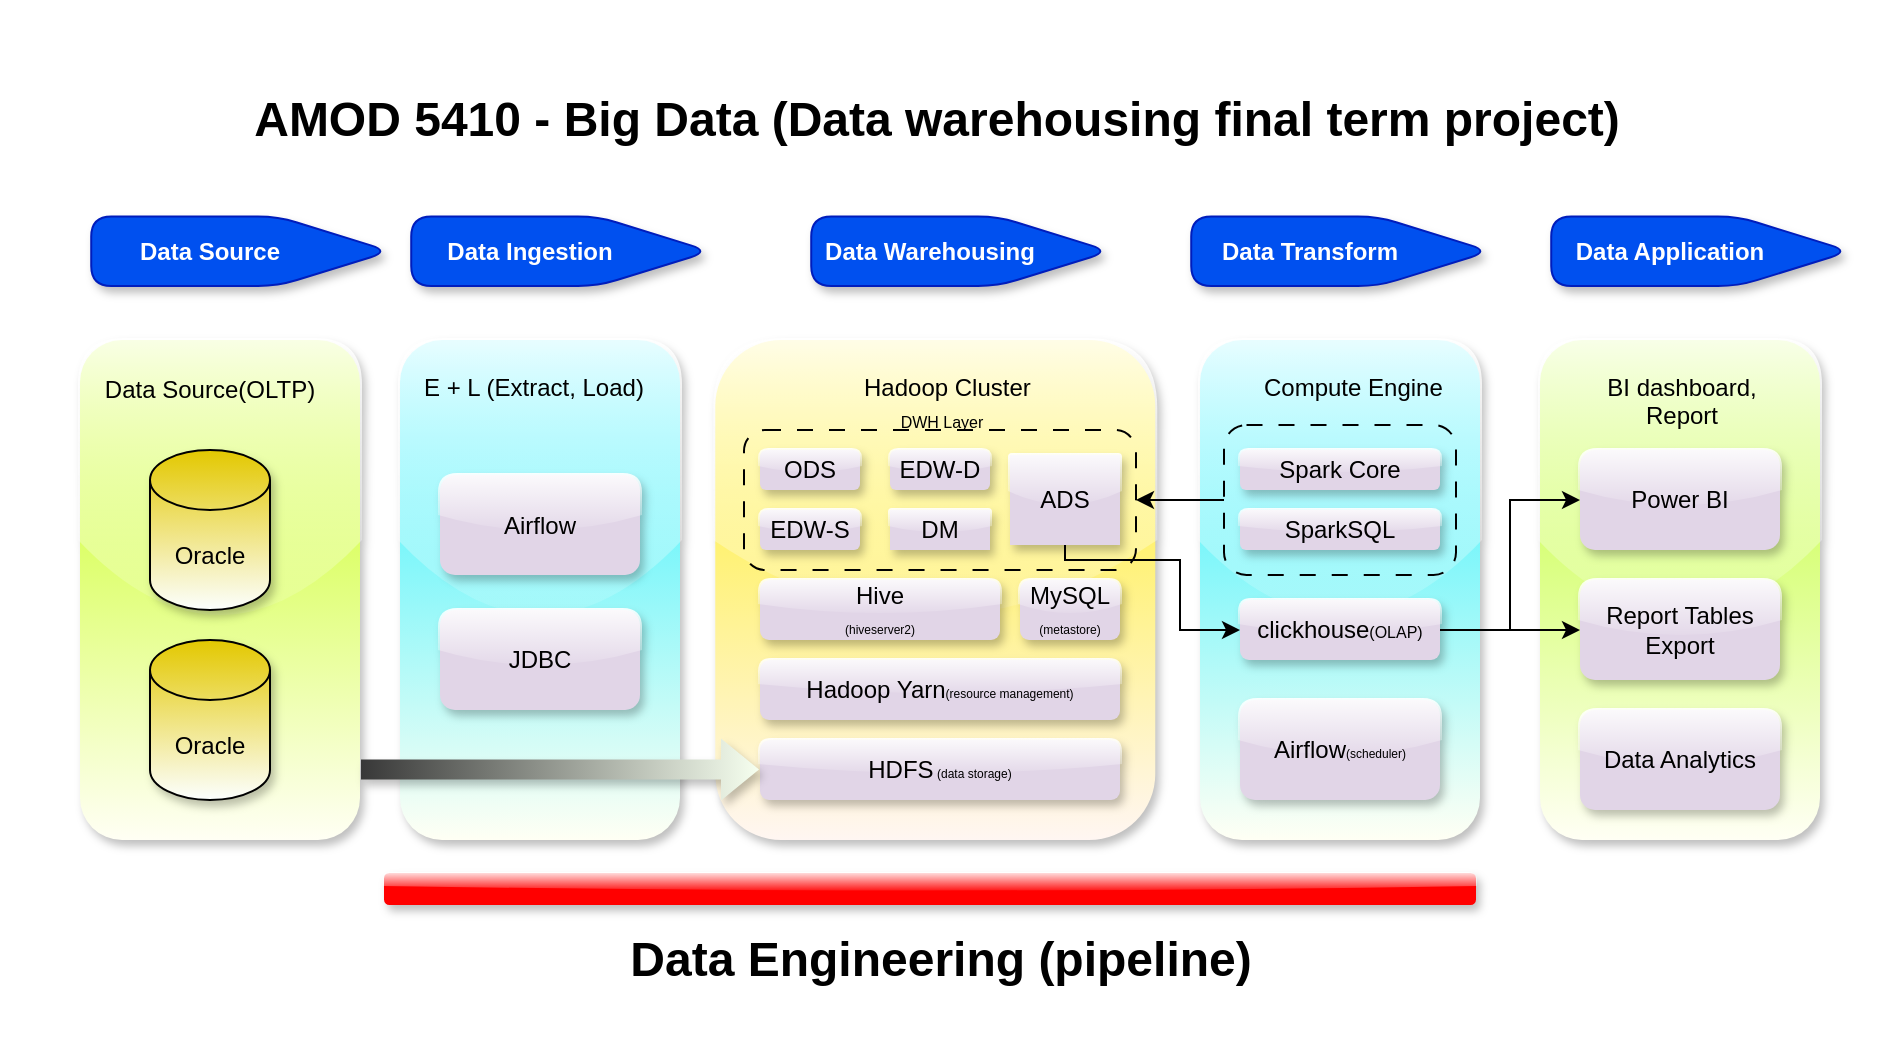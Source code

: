 <mxfile version="26.0.15">
  <diagram name="第 1 页" id="kQbFi5kcWjDEluupTg_s">
    <mxGraphModel dx="1845" dy="1398" grid="1" gridSize="10" guides="1" tooltips="1" connect="1" arrows="1" fold="1" page="1" pageScale="1" pageWidth="827" pageHeight="1169" math="0" shadow="0">
      <root>
        <mxCell id="0" />
        <mxCell id="1" parent="0" />
        <mxCell id="b2PyJBCkOyKso3dR-uSi-53" value="" style="rounded=0;whiteSpace=wrap;html=1;strokeColor=none;" parent="1" vertex="1">
          <mxGeometry x="-20" y="140" width="940" height="520" as="geometry" />
        </mxCell>
        <mxCell id="b2PyJBCkOyKso3dR-uSi-23" value="" style="rounded=1;whiteSpace=wrap;html=1;fillColor=#23F0FF;strokeColor=none;gradientColor=#FFFFF4;strokeWidth=1;shadow=1;glass=1;" parent="1" vertex="1">
          <mxGeometry x="580" y="310" width="140" height="250" as="geometry" />
        </mxCell>
        <mxCell id="b2PyJBCkOyKso3dR-uSi-55" value="" style="rounded=1;whiteSpace=wrap;html=1;fillColor=none;dashed=1;dashPattern=8 8;" parent="1" vertex="1">
          <mxGeometry x="592" y="352.5" width="116" height="75" as="geometry" />
        </mxCell>
        <mxCell id="b2PyJBCkOyKso3dR-uSi-6" value="" style="shape=offPageConnector;whiteSpace=wrap;html=1;rotation=-90;strokeColor=#001DBC;fillColor=#0050ef;shadow=1;rounded=1;fontColor=#ffffff;" parent="1" vertex="1">
          <mxGeometry x="82.93" y="190.97" width="34.71" height="149.35" as="geometry" />
        </mxCell>
        <mxCell id="b2PyJBCkOyKso3dR-uSi-7" value="&lt;font style=&quot;color: rgb(255, 255, 255);&quot;&gt;&lt;b style=&quot;&quot;&gt;Data Source&lt;/b&gt;&lt;/font&gt;" style="text;html=1;align=center;verticalAlign=middle;whiteSpace=wrap;rounded=0;" parent="1" vertex="1">
          <mxGeometry x="30" y="250.65" width="110" height="30" as="geometry" />
        </mxCell>
        <mxCell id="b2PyJBCkOyKso3dR-uSi-8" value="" style="shape=offPageConnector;whiteSpace=wrap;html=1;rotation=-90;strokeColor=#001DBC;fillColor=#0050ef;shadow=1;rounded=1;fontColor=#ffffff;" parent="1" vertex="1">
          <mxGeometry x="242.93" y="190.97" width="34.71" height="149.35" as="geometry" />
        </mxCell>
        <mxCell id="b2PyJBCkOyKso3dR-uSi-9" value="&lt;font style=&quot;color: rgb(255, 255, 255);&quot;&gt;&lt;b style=&quot;&quot;&gt;Data Ingestion&lt;/b&gt;&lt;/font&gt;" style="text;html=1;align=center;verticalAlign=middle;whiteSpace=wrap;rounded=0;" parent="1" vertex="1">
          <mxGeometry x="190" y="250.65" width="110" height="30" as="geometry" />
        </mxCell>
        <mxCell id="b2PyJBCkOyKso3dR-uSi-10" value="" style="shape=offPageConnector;whiteSpace=wrap;html=1;rotation=-90;strokeColor=#001DBC;fillColor=#0050ef;shadow=1;rounded=1;fontColor=#ffffff;" parent="1" vertex="1">
          <mxGeometry x="442.93" y="190.97" width="34.71" height="149.35" as="geometry" />
        </mxCell>
        <mxCell id="b2PyJBCkOyKso3dR-uSi-11" value="&lt;font style=&quot;color: rgb(255, 255, 255);&quot;&gt;&lt;b style=&quot;&quot;&gt;Data Warehousing&lt;/b&gt;&lt;/font&gt;" style="text;html=1;align=center;verticalAlign=middle;whiteSpace=wrap;rounded=0;" parent="1" vertex="1">
          <mxGeometry x="390" y="250.65" width="110" height="30" as="geometry" />
        </mxCell>
        <mxCell id="b2PyJBCkOyKso3dR-uSi-12" value="" style="shape=offPageConnector;whiteSpace=wrap;html=1;rotation=-90;strokeColor=#001DBC;fillColor=#0050ef;shadow=1;rounded=1;fontColor=#ffffff;" parent="1" vertex="1">
          <mxGeometry x="632.93" y="190.98" width="34.71" height="149.35" as="geometry" />
        </mxCell>
        <mxCell id="b2PyJBCkOyKso3dR-uSi-13" value="&lt;font style=&quot;color: rgb(255, 255, 255);&quot;&gt;&lt;b style=&quot;&quot;&gt;Data Transform&lt;/b&gt;&lt;/font&gt;" style="text;html=1;align=center;verticalAlign=middle;whiteSpace=wrap;rounded=0;" parent="1" vertex="1">
          <mxGeometry x="580" y="250.66" width="110" height="30" as="geometry" />
        </mxCell>
        <mxCell id="b2PyJBCkOyKso3dR-uSi-14" value="" style="shape=offPageConnector;whiteSpace=wrap;html=1;rotation=-90;strokeColor=#001DBC;fillColor=#0050ef;shadow=1;rounded=1;fontColor=#ffffff;" parent="1" vertex="1">
          <mxGeometry x="812.93" y="190.98" width="34.71" height="149.35" as="geometry" />
        </mxCell>
        <mxCell id="b2PyJBCkOyKso3dR-uSi-15" value="&lt;font color=&quot;#ffffff&quot;&gt;&lt;b&gt;Data Application&lt;/b&gt;&lt;/font&gt;" style="text;html=1;align=center;verticalAlign=middle;whiteSpace=wrap;rounded=0;" parent="1" vertex="1">
          <mxGeometry x="760" y="250.66" width="110" height="30" as="geometry" />
        </mxCell>
        <mxCell id="b2PyJBCkOyKso3dR-uSi-19" value="" style="rounded=1;whiteSpace=wrap;html=1;fillColor=#C5FF0A;strokeColor=none;gradientColor=#FFFFF4;strokeWidth=1;glass=1;shadow=1;" parent="1" vertex="1">
          <mxGeometry x="20" y="310" width="140" height="250" as="geometry" />
        </mxCell>
        <mxCell id="b2PyJBCkOyKso3dR-uSi-16" value="Oracle" style="shape=cylinder3;whiteSpace=wrap;html=1;boundedLbl=1;backgroundOutline=1;size=15;fillColor=#e3c800;fontColor=#000000;strokeColor=default;shadow=1;gradientColor=#FCFFFE;gradientDirection=south;" parent="1" vertex="1">
          <mxGeometry x="55" y="365" width="60" height="80" as="geometry" />
        </mxCell>
        <mxCell id="b2PyJBCkOyKso3dR-uSi-18" value="Oracle" style="shape=cylinder3;whiteSpace=wrap;html=1;boundedLbl=1;backgroundOutline=1;size=15;fillColor=#e3c800;fontColor=#000000;strokeColor=default;shadow=1;gradientColor=#FCFFFE;gradientDirection=south;" parent="1" vertex="1">
          <mxGeometry x="55" y="460" width="60" height="80" as="geometry" />
        </mxCell>
        <mxCell id="b2PyJBCkOyKso3dR-uSi-20" value="&lt;font style=&quot;color: rgb(0, 0, 0);&quot;&gt;Data Source(OLTP)&lt;/font&gt;" style="text;html=1;align=center;verticalAlign=middle;whiteSpace=wrap;rounded=0;" parent="1" vertex="1">
          <mxGeometry x="30" y="320" width="110" height="30" as="geometry" />
        </mxCell>
        <mxCell id="b2PyJBCkOyKso3dR-uSi-21" value="" style="rounded=1;whiteSpace=wrap;html=1;fillColor=#23F0FF;strokeColor=none;gradientColor=#FFFFF4;strokeWidth=1;glass=1;shadow=1;" parent="1" vertex="1">
          <mxGeometry x="180" y="310" width="140" height="250" as="geometry" />
        </mxCell>
        <mxCell id="b2PyJBCkOyKso3dR-uSi-24" value="Airflow" style="rounded=1;whiteSpace=wrap;html=1;fillColor=#e1d5e7;strokeColor=none;glass=1;shadow=1;" parent="1" vertex="1">
          <mxGeometry x="200" y="377.5" width="100" height="50" as="geometry" />
        </mxCell>
        <mxCell id="b2PyJBCkOyKso3dR-uSi-25" value="JDBC" style="rounded=1;whiteSpace=wrap;html=1;fillColor=#e1d5e7;strokeColor=none;glass=1;shadow=1;" parent="1" vertex="1">
          <mxGeometry x="200" y="445" width="100" height="50" as="geometry" />
        </mxCell>
        <mxCell id="b2PyJBCkOyKso3dR-uSi-28" value="Airflow&lt;font style=&quot;font-size: 6px;&quot;&gt;(scheduler)&lt;/font&gt;" style="rounded=1;whiteSpace=wrap;html=1;fillColor=#e1d5e7;strokeColor=none;glass=1;shadow=1;" parent="1" vertex="1">
          <mxGeometry x="600" y="490" width="100" height="50" as="geometry" />
        </mxCell>
        <mxCell id="b2PyJBCkOyKso3dR-uSi-32" value="" style="rounded=1;whiteSpace=wrap;html=1;fillColor=#FFEF1C;gradientColor=#FFF6F2;shadow=1;glass=1;strokeColor=none;" parent="1" vertex="1">
          <mxGeometry x="337.64" y="310" width="220" height="250" as="geometry" />
        </mxCell>
        <mxCell id="b2PyJBCkOyKso3dR-uSi-29" value="SparkSQL" style="rounded=1;whiteSpace=wrap;html=1;fillColor=#e1d5e7;strokeColor=none;glass=1;shadow=1;" parent="1" vertex="1">
          <mxGeometry x="600" y="395" width="100" height="20" as="geometry" />
        </mxCell>
        <mxCell id="b2PyJBCkOyKso3dR-uSi-30" value="Spark Core" style="rounded=1;whiteSpace=wrap;html=1;fillColor=#e1d5e7;strokeColor=none;glass=1;shadow=1;" parent="1" vertex="1">
          <mxGeometry x="600" y="365" width="100" height="20" as="geometry" />
        </mxCell>
        <mxCell id="b2PyJBCkOyKso3dR-uSi-34" value="HDFS&lt;font style=&quot;font-size: 6px;&quot;&gt; (data storage)&lt;/font&gt;" style="rounded=1;whiteSpace=wrap;html=1;fillColor=#e1d5e7;strokeColor=none;glass=1;shadow=1;" parent="1" vertex="1">
          <mxGeometry x="360" y="510" width="180" height="30" as="geometry" />
        </mxCell>
        <mxCell id="b2PyJBCkOyKso3dR-uSi-27" value="" style="shape=flexArrow;endArrow=classic;html=1;rounded=1;strokeColor=none;fillColor=#383838;gradientColor=#F6FFEF;gradientDirection=east;flowAnimation=1;shadow=1;" parent="1" edge="1">
          <mxGeometry width="50" height="50" relative="1" as="geometry">
            <mxPoint x="160" y="524.76" as="sourcePoint" />
            <mxPoint x="360" y="524.76" as="targetPoint" />
          </mxGeometry>
        </mxCell>
        <mxCell id="b2PyJBCkOyKso3dR-uSi-35" value="&lt;span style=&quot;color: rgb(0, 0, 0); font-family: Helvetica; font-size: 12px; font-style: normal; font-variant-ligatures: normal; font-variant-caps: normal; font-weight: 400; letter-spacing: normal; orphans: 2; text-align: center; text-indent: 0px; text-transform: none; widows: 2; word-spacing: 0px; -webkit-text-stroke-width: 0px; white-space: normal; text-decoration-thickness: initial; text-decoration-style: initial; text-decoration-color: initial; float: none; display: inline !important;&quot;&gt;Hadoop Cluster&lt;/span&gt;" style="text;whiteSpace=wrap;html=1;" parent="1" vertex="1">
          <mxGeometry x="410" y="320" width="100" height="30" as="geometry" />
        </mxCell>
        <mxCell id="b2PyJBCkOyKso3dR-uSi-39" value="MySQL&lt;br&gt;&lt;font style=&quot;font-size: 6px;&quot;&gt;(metastore)&lt;/font&gt;" style="rounded=1;whiteSpace=wrap;html=1;fillColor=#e1d5e7;strokeColor=none;glass=1;shadow=1;" parent="1" vertex="1">
          <mxGeometry x="490" y="430" width="50" height="30" as="geometry" />
        </mxCell>
        <mxCell id="b2PyJBCkOyKso3dR-uSi-40" value="" style="rounded=1;whiteSpace=wrap;html=1;fillColor=none;dashed=1;dashPattern=8 8;" parent="1" vertex="1">
          <mxGeometry x="352" y="355" width="196" height="70" as="geometry" />
        </mxCell>
        <mxCell id="b2PyJBCkOyKso3dR-uSi-41" value="&lt;font style=&quot;font-size: 8px;&quot;&gt;DWH Layer&lt;/font&gt;" style="text;html=1;align=center;verticalAlign=middle;whiteSpace=wrap;rounded=0;" parent="1" vertex="1">
          <mxGeometry x="410" y="335" width="82" height="30" as="geometry" />
        </mxCell>
        <mxCell id="b2PyJBCkOyKso3dR-uSi-42" value="ODS" style="rounded=1;whiteSpace=wrap;html=1;fillColor=#e1d5e7;strokeColor=none;glass=1;shadow=1;" parent="1" vertex="1">
          <mxGeometry x="360" y="365" width="50" height="20" as="geometry" />
        </mxCell>
        <mxCell id="b2PyJBCkOyKso3dR-uSi-43" value="EDW-D" style="rounded=1;whiteSpace=wrap;html=1;fillColor=#e1d5e7;strokeColor=none;glass=1;shadow=1;" parent="1" vertex="1">
          <mxGeometry x="425" y="365" width="50" height="20" as="geometry" />
        </mxCell>
        <mxCell id="b2PyJBCkOyKso3dR-uSi-44" value="EDW-S" style="rounded=1;whiteSpace=wrap;html=1;fillColor=#e1d5e7;strokeColor=none;glass=1;shadow=1;" parent="1" vertex="1">
          <mxGeometry x="360" y="395" width="50" height="20" as="geometry" />
        </mxCell>
        <mxCell id="b2PyJBCkOyKso3dR-uSi-45" value="DM" style="rounded=1;whiteSpace=wrap;html=1;fillColor=#e1d5e7;strokeColor=none;glass=1;shadow=1;arcSize=0;" parent="1" vertex="1">
          <mxGeometry x="425" y="395" width="50" height="20" as="geometry" />
        </mxCell>
        <mxCell id="b2PyJBCkOyKso3dR-uSi-65" style="edgeStyle=orthogonalEdgeStyle;rounded=0;orthogonalLoop=1;jettySize=auto;html=1;entryX=0;entryY=0.5;entryDx=0;entryDy=0;" parent="1" source="b2PyJBCkOyKso3dR-uSi-46" target="b2PyJBCkOyKso3dR-uSi-64" edge="1">
          <mxGeometry relative="1" as="geometry">
            <Array as="points">
              <mxPoint x="512" y="420" />
              <mxPoint x="570" y="420" />
              <mxPoint x="570" y="455" />
            </Array>
          </mxGeometry>
        </mxCell>
        <mxCell id="b2PyJBCkOyKso3dR-uSi-46" value="ADS" style="rounded=1;whiteSpace=wrap;html=1;fillColor=#e1d5e7;strokeColor=none;glass=1;shadow=1;arcSize=0;" parent="1" vertex="1">
          <mxGeometry x="485" y="367.5" width="55" height="45" as="geometry" />
        </mxCell>
        <mxCell id="b2PyJBCkOyKso3dR-uSi-48" value="Hive&lt;br&gt;&lt;font style=&quot;font-size: 6px;&quot;&gt;(hiveserver2)&lt;/font&gt;" style="rounded=1;whiteSpace=wrap;html=1;fillColor=#e1d5e7;strokeColor=none;glass=1;shadow=1;" parent="1" vertex="1">
          <mxGeometry x="360" y="430" width="120" height="30" as="geometry" />
        </mxCell>
        <mxCell id="b2PyJBCkOyKso3dR-uSi-49" value="Hadoop Yarn&lt;font style=&quot;font-size: 6px;&quot;&gt;(resource management)&lt;/font&gt;" style="rounded=1;whiteSpace=wrap;html=1;fillColor=#e1d5e7;strokeColor=none;glass=1;shadow=1;" parent="1" vertex="1">
          <mxGeometry x="360" y="470" width="180" height="30" as="geometry" />
        </mxCell>
        <mxCell id="b2PyJBCkOyKso3dR-uSi-50" value="&lt;div style=&quot;text-align: center;&quot;&gt;&lt;span style=&quot;background-color: transparent; color: light-dark(rgb(0, 0, 0), rgb(255, 255, 255));&quot;&gt;E + L (Extract, Load)&lt;/span&gt;&lt;/div&gt;" style="text;whiteSpace=wrap;html=1;" parent="1" vertex="1">
          <mxGeometry x="190" y="320" width="120" height="30" as="geometry" />
        </mxCell>
        <mxCell id="b2PyJBCkOyKso3dR-uSi-51" value="&lt;div style=&quot;text-align: center;&quot;&gt;&lt;span style=&quot;background-color: transparent; color: light-dark(rgb(0, 0, 0), rgb(255, 255, 255));&quot;&gt;Compute Engine&lt;/span&gt;&lt;/div&gt;" style="text;whiteSpace=wrap;html=1;" parent="1" vertex="1">
          <mxGeometry x="610" y="320" width="100" height="30" as="geometry" />
        </mxCell>
        <mxCell id="b2PyJBCkOyKso3dR-uSi-54" value="" style="rounded=1;whiteSpace=wrap;html=1;fillColor=#BDFF26;strokeColor=none;gradientColor=#FFFFF4;strokeWidth=1;shadow=1;glass=1;" parent="1" vertex="1">
          <mxGeometry x="750" y="310" width="140" height="250" as="geometry" />
        </mxCell>
        <mxCell id="b2PyJBCkOyKso3dR-uSi-58" value="AMOD 5410 - Big Data (Data warehousing final term project)" style="text;strokeColor=none;fillColor=none;html=1;fontSize=24;fontStyle=1;verticalAlign=middle;align=center;" parent="1" vertex="1">
          <mxGeometry x="398" y="180" width="100" height="40" as="geometry" />
        </mxCell>
        <mxCell id="b2PyJBCkOyKso3dR-uSi-60" value="&lt;div style=&quot;text-align: center;&quot;&gt;BI dashboard, Report&lt;/div&gt;" style="text;whiteSpace=wrap;html=1;" parent="1" vertex="1">
          <mxGeometry x="770" y="320" width="100" height="30" as="geometry" />
        </mxCell>
        <mxCell id="b2PyJBCkOyKso3dR-uSi-61" value="&lt;font style=&quot;&quot;&gt;Power BI&lt;/font&gt;" style="rounded=1;whiteSpace=wrap;html=1;fillColor=#e1d5e7;strokeColor=none;glass=1;shadow=1;" parent="1" vertex="1">
          <mxGeometry x="770" y="365" width="100" height="50" as="geometry" />
        </mxCell>
        <mxCell id="b2PyJBCkOyKso3dR-uSi-62" style="edgeStyle=orthogonalEdgeStyle;rounded=0;orthogonalLoop=1;jettySize=auto;html=1;exitX=0;exitY=0.5;exitDx=0;exitDy=0;entryX=1;entryY=0.5;entryDx=0;entryDy=0;" parent="1" source="b2PyJBCkOyKso3dR-uSi-55" target="b2PyJBCkOyKso3dR-uSi-40" edge="1">
          <mxGeometry relative="1" as="geometry" />
        </mxCell>
        <mxCell id="b2PyJBCkOyKso3dR-uSi-63" style="edgeStyle=orthogonalEdgeStyle;rounded=0;orthogonalLoop=1;jettySize=auto;html=1;exitX=0.5;exitY=1;exitDx=0;exitDy=0;" parent="1" source="b2PyJBCkOyKso3dR-uSi-55" target="b2PyJBCkOyKso3dR-uSi-55" edge="1">
          <mxGeometry relative="1" as="geometry" />
        </mxCell>
        <mxCell id="b2PyJBCkOyKso3dR-uSi-68" style="edgeStyle=orthogonalEdgeStyle;rounded=0;orthogonalLoop=1;jettySize=auto;html=1;entryX=0;entryY=0.5;entryDx=0;entryDy=0;" parent="1" source="b2PyJBCkOyKso3dR-uSi-64" target="b2PyJBCkOyKso3dR-uSi-61" edge="1">
          <mxGeometry relative="1" as="geometry" />
        </mxCell>
        <mxCell id="b2PyJBCkOyKso3dR-uSi-69" style="edgeStyle=orthogonalEdgeStyle;rounded=0;orthogonalLoop=1;jettySize=auto;html=1;entryX=0;entryY=0.5;entryDx=0;entryDy=0;" parent="1" source="b2PyJBCkOyKso3dR-uSi-64" target="b2PyJBCkOyKso3dR-uSi-66" edge="1">
          <mxGeometry relative="1" as="geometry" />
        </mxCell>
        <mxCell id="b2PyJBCkOyKso3dR-uSi-64" value="clickhouse&lt;font style=&quot;font-size: 8px;&quot;&gt;(OLAP)&lt;/font&gt;" style="rounded=1;whiteSpace=wrap;html=1;fillColor=#e1d5e7;strokeColor=none;glass=1;shadow=1;" parent="1" vertex="1">
          <mxGeometry x="600" y="440" width="100" height="30" as="geometry" />
        </mxCell>
        <mxCell id="b2PyJBCkOyKso3dR-uSi-66" value="&lt;font style=&quot;&quot;&gt;Report Tables&lt;/font&gt;&lt;div&gt;&lt;font style=&quot;&quot;&gt;Export&lt;/font&gt;&lt;/div&gt;" style="rounded=1;whiteSpace=wrap;html=1;fillColor=#e1d5e7;strokeColor=none;glass=1;shadow=1;" parent="1" vertex="1">
          <mxGeometry x="770" y="430" width="100" height="50" as="geometry" />
        </mxCell>
        <mxCell id="b2PyJBCkOyKso3dR-uSi-67" value="Data Analytics" style="rounded=1;whiteSpace=wrap;html=1;fillColor=#e1d5e7;strokeColor=none;glass=1;shadow=1;" parent="1" vertex="1">
          <mxGeometry x="770" y="495" width="100" height="50" as="geometry" />
        </mxCell>
        <mxCell id="b2PyJBCkOyKso3dR-uSi-70" value="" style="rounded=1;whiteSpace=wrap;html=1;strokeColor=#FF0000;fillColor=#FF0000;glass=1;shadow=1;" parent="1" vertex="1">
          <mxGeometry x="172.5" y="577" width="545" height="15" as="geometry" />
        </mxCell>
        <mxCell id="b2PyJBCkOyKso3dR-uSi-71" value="Data Engineering (pipeline)" style="text;strokeColor=none;fillColor=none;html=1;fontSize=24;fontStyle=1;verticalAlign=middle;align=center;" parent="1" vertex="1">
          <mxGeometry x="400" y="600" width="100" height="40" as="geometry" />
        </mxCell>
      </root>
    </mxGraphModel>
  </diagram>
</mxfile>

